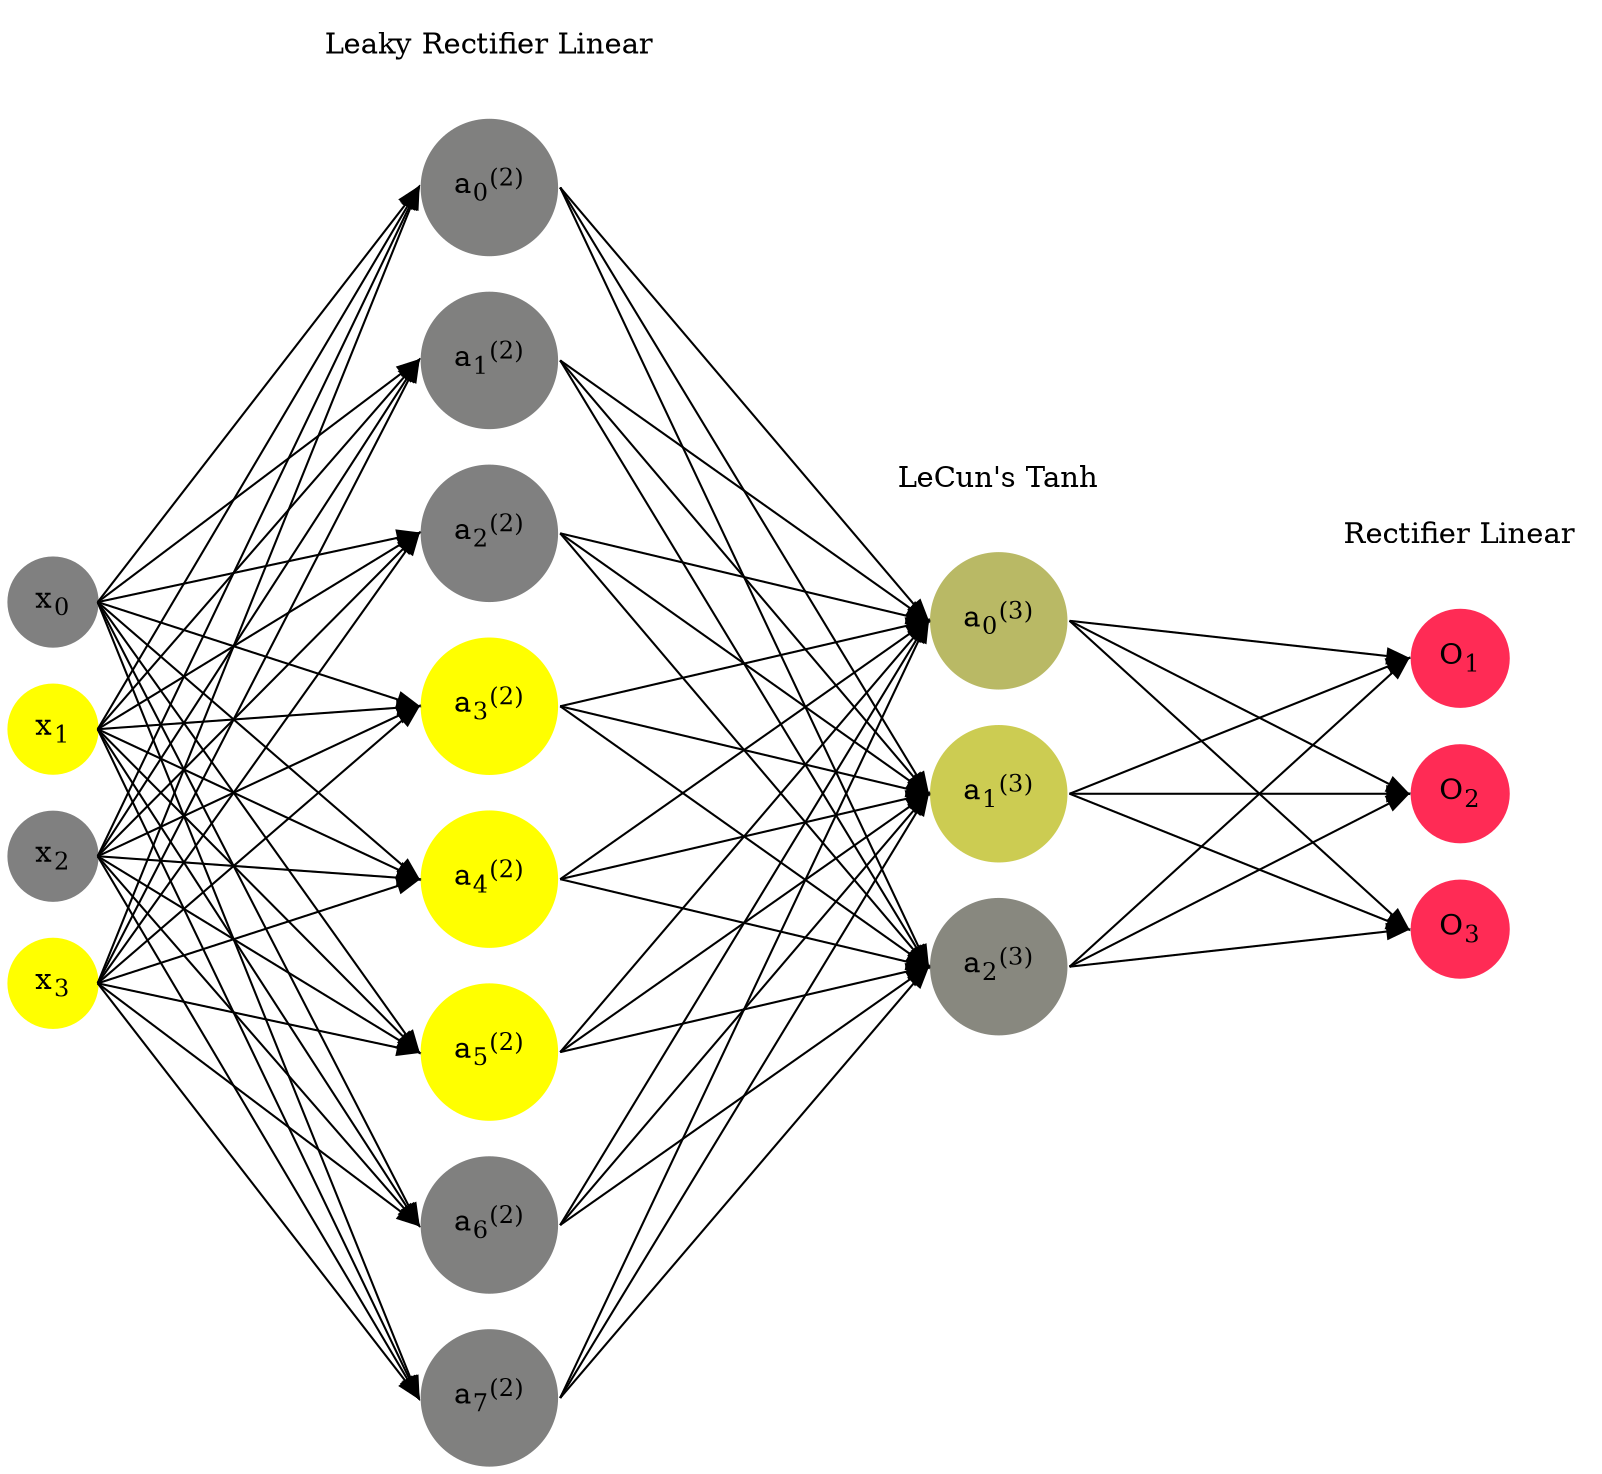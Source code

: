 digraph G {
	rankdir = LR;
	splines=false;
	edge[style=invis];
	ranksep= 1.4;
	{
	node [shape=circle, color="0.1667, 0.0, 0.5", style=filled, fillcolor="0.1667, 0.0, 0.5"];
	x0 [label=<x<sub>0</sub>>];
	}
	{
	node [shape=circle, color="0.1667, 1.0, 1.0", style=filled, fillcolor="0.1667, 1.0, 1.0"];
	x1 [label=<x<sub>1</sub>>];
	}
	{
	node [shape=circle, color="0.1667, 0.0, 0.5", style=filled, fillcolor="0.1667, 0.0, 0.5"];
	x2 [label=<x<sub>2</sub>>];
	}
	{
	node [shape=circle, color="0.1667, 1.0, 1.0", style=filled, fillcolor="0.1667, 1.0, 1.0"];
	x3 [label=<x<sub>3</sub>>];
	}
	{
	node [shape=circle, color="0.1667, 0.002142, 0.501071", style=filled, fillcolor="0.1667, 0.002142, 0.501071"];
	a02 [label=<a<sub>0</sub><sup>(2)</sup>>];
	}
	{
	node [shape=circle, color="0.1667, 0.000133, 0.500066", style=filled, fillcolor="0.1667, 0.000133, 0.500066"];
	a12 [label=<a<sub>1</sub><sup>(2)</sup>>];
	}
	{
	node [shape=circle, color="0.1667, 0.000793, 0.500397", style=filled, fillcolor="0.1667, 0.000793, 0.500397"];
	a22 [label=<a<sub>2</sub><sup>(2)</sup>>];
	}
	{
	node [shape=circle, color="0.1667, 2.493498, 1.746749", style=filled, fillcolor="0.1667, 2.493498, 1.746749"];
	a32 [label=<a<sub>3</sub><sup>(2)</sup>>];
	}
	{
	node [shape=circle, color="0.1667, 1.106008, 1.053004", style=filled, fillcolor="0.1667, 1.106008, 1.053004"];
	a42 [label=<a<sub>4</sub><sup>(2)</sup>>];
	}
	{
	node [shape=circle, color="0.1667, 1.566564, 1.283282", style=filled, fillcolor="0.1667, 1.566564, 1.283282"];
	a52 [label=<a<sub>5</sub><sup>(2)</sup>>];
	}
	{
	node [shape=circle, color="0.1667, 0.000753, 0.500376", style=filled, fillcolor="0.1667, 0.000753, 0.500376"];
	a62 [label=<a<sub>6</sub><sup>(2)</sup>>];
	}
	{
	node [shape=circle, color="0.1667, 0.001408, 0.500704", style=filled, fillcolor="0.1667, 0.001408, 0.500704"];
	a72 [label=<a<sub>7</sub><sup>(2)</sup>>];
	}
	{
	node [shape=circle, color="0.1667, 0.451217, 0.725609", style=filled, fillcolor="0.1667, 0.451217, 0.725609"];
	a03 [label=<a<sub>0</sub><sup>(3)</sup>>];
	}
	{
	node [shape=circle, color="0.1667, 0.596414, 0.798207", style=filled, fillcolor="0.1667, 0.596414, 0.798207"];
	a13 [label=<a<sub>1</sub><sup>(3)</sup>>];
	}
	{
	node [shape=circle, color="0.1667, 0.070187, 0.535093", style=filled, fillcolor="0.1667, 0.070187, 0.535093"];
	a23 [label=<a<sub>2</sub><sup>(3)</sup>>];
	}
	{
	node [shape=circle, color="0.9667, 0.83, 1.0", style=filled, fillcolor="0.9667, 0.83, 1.0"];
	O1 [label=<O<sub>1</sub>>];
	}
	{
	node [shape=circle, color="0.9667, 0.83, 1.0", style=filled, fillcolor="0.9667, 0.83, 1.0"];
	O2 [label=<O<sub>2</sub>>];
	}
	{
	node [shape=circle, color="0.9667, 0.83, 1.0", style=filled, fillcolor="0.9667, 0.83, 1.0"];
	O3 [label=<O<sub>3</sub>>];
	}
	{
	rank=same;
	x0->x1->x2->x3;
	}
	{
	rank=same;
	a02->a12->a22->a32->a42->a52->a62->a72;
	}
	{
	rank=same;
	a03->a13->a23;
	}
	{
	rank=same;
	O1->O2->O3;
	}
	l1 [shape=plaintext,label="Leaky Rectifier Linear"];
	l1->a02;
	{rank=same; l1;a02};
	l2 [shape=plaintext,label="LeCun's Tanh"];
	l2->a03;
	{rank=same; l2;a03};
	l3 [shape=plaintext,label="Rectifier Linear"];
	l3->O1;
	{rank=same; l3;O1};
edge[style=solid, tailport=e, headport=w];
	{x0;x1;x2;x3} -> {a02;a12;a22;a32;a42;a52;a62;a72};
	{a02;a12;a22;a32;a42;a52;a62;a72} -> {a03;a13;a23};
	{a03;a13;a23} -> {O1,O2,O3};
}